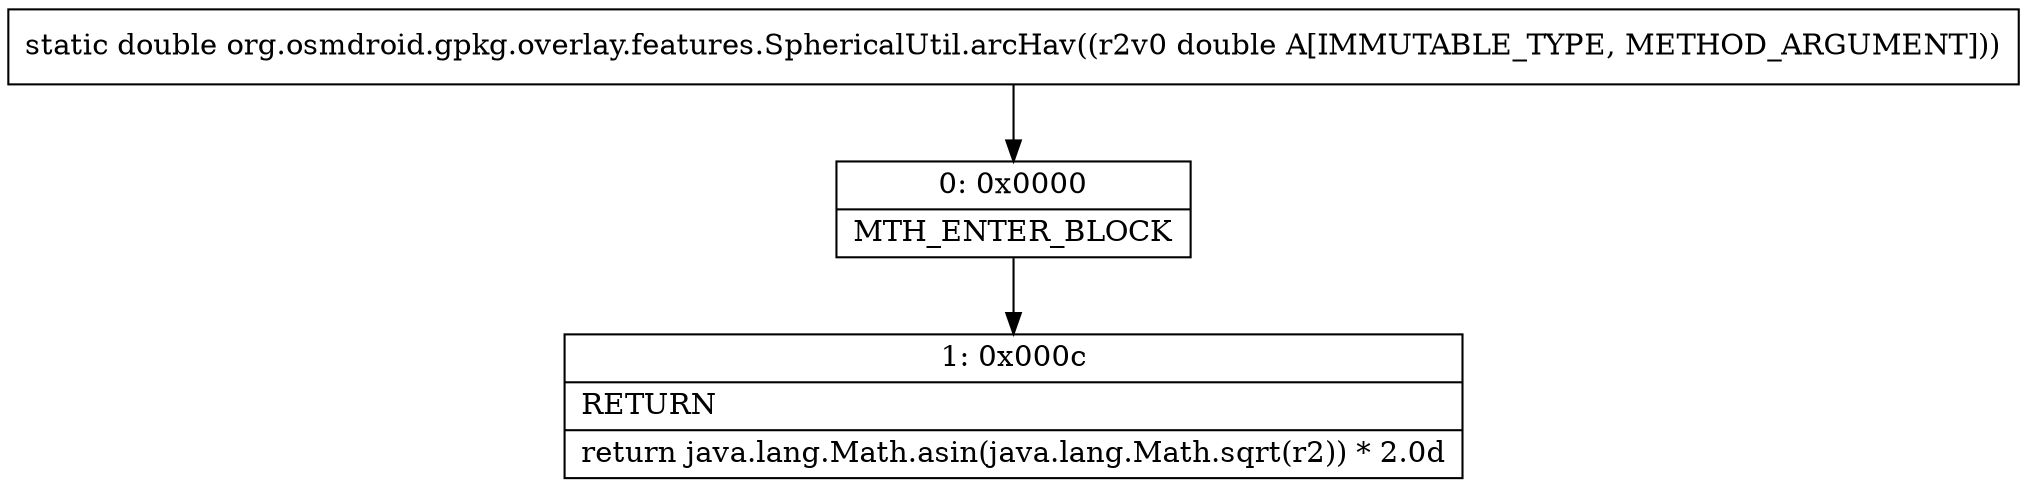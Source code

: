 digraph "CFG fororg.osmdroid.gpkg.overlay.features.SphericalUtil.arcHav(D)D" {
Node_0 [shape=record,label="{0\:\ 0x0000|MTH_ENTER_BLOCK\l}"];
Node_1 [shape=record,label="{1\:\ 0x000c|RETURN\l|return java.lang.Math.asin(java.lang.Math.sqrt(r2)) * 2.0d\l}"];
MethodNode[shape=record,label="{static double org.osmdroid.gpkg.overlay.features.SphericalUtil.arcHav((r2v0 double A[IMMUTABLE_TYPE, METHOD_ARGUMENT])) }"];
MethodNode -> Node_0;
Node_0 -> Node_1;
}

